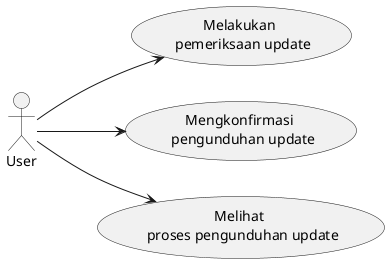 @startuml usecase
left to right direction
actor User as user

' apply update use case
usecase (Melakukan \n pemeriksaan update) as (check update)
usecase (Mengkonfirmasi \n pengunduhan update) as (download update)
usecase (Melihat \n proses pengunduhan update) as (download update progress)

user-->(check update)
user-->(download update)
user-->(download update progress)

@enduml
